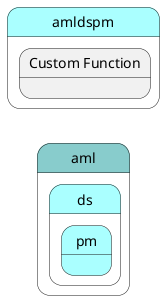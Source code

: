 @startuml
left to right direction


state "aml" as aml #88cccc {
state "ds" as amlds #aaffff {
state "pm" as amldspm #aaffff {
}
}
}


state "amldspm" as pstatename #aaffff {
    state "Custom Function" as pmfunction {
    }
}





@enduml
